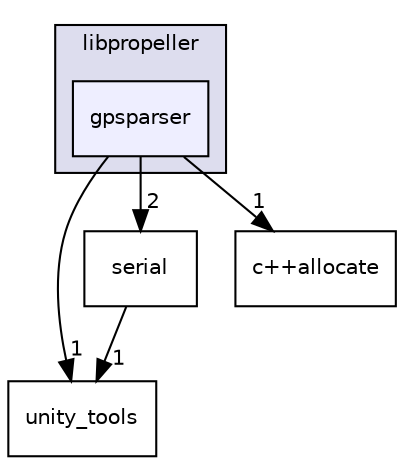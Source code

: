 digraph "gpsparser" {
  compound=true
  node [ fontsize="10", fontname="Helvetica"];
  edge [ labelfontsize="10", labelfontname="Helvetica"];
  subgraph clusterdir_34d10b20358c807fff993149200b6a31 {
    graph [ bgcolor="#ddddee", pencolor="black", label="libpropeller" fontname="Helvetica", fontsize="10", URL="dir_34d10b20358c807fff993149200b6a31.html"]
  dir_bf344f9c6c32c2d52f143f81904c95da [shape=box, label="gpsparser", style="filled", fillcolor="#eeeeff", pencolor="black", URL="dir_bf344f9c6c32c2d52f143f81904c95da.html"];
  }
  dir_a5caeb44bd6f9bde5ce74f527efd0904 [shape=box label="unity_tools" URL="dir_a5caeb44bd6f9bde5ce74f527efd0904.html"];
  dir_e83711f3713c6e1f0423bc0dfd005071 [shape=box label="serial" URL="dir_e83711f3713c6e1f0423bc0dfd005071.html"];
  dir_635c27d6e8dd9bbd90a442f2d4925d6a [shape=box label="c++allocate" URL="dir_635c27d6e8dd9bbd90a442f2d4925d6a.html"];
  dir_bf344f9c6c32c2d52f143f81904c95da->dir_a5caeb44bd6f9bde5ce74f527efd0904 [headlabel="1", labeldistance=1.5 headhref="dir_000008_000025.html"];
  dir_bf344f9c6c32c2d52f143f81904c95da->dir_e83711f3713c6e1f0423bc0dfd005071 [headlabel="2", labeldistance=1.5 headhref="dir_000008_000023.html"];
  dir_bf344f9c6c32c2d52f143f81904c95da->dir_635c27d6e8dd9bbd90a442f2d4925d6a [headlabel="1", labeldistance=1.5 headhref="dir_000008_000003.html"];
  dir_e83711f3713c6e1f0423bc0dfd005071->dir_a5caeb44bd6f9bde5ce74f527efd0904 [headlabel="1", labeldistance=1.5 headhref="dir_000023_000025.html"];
}
